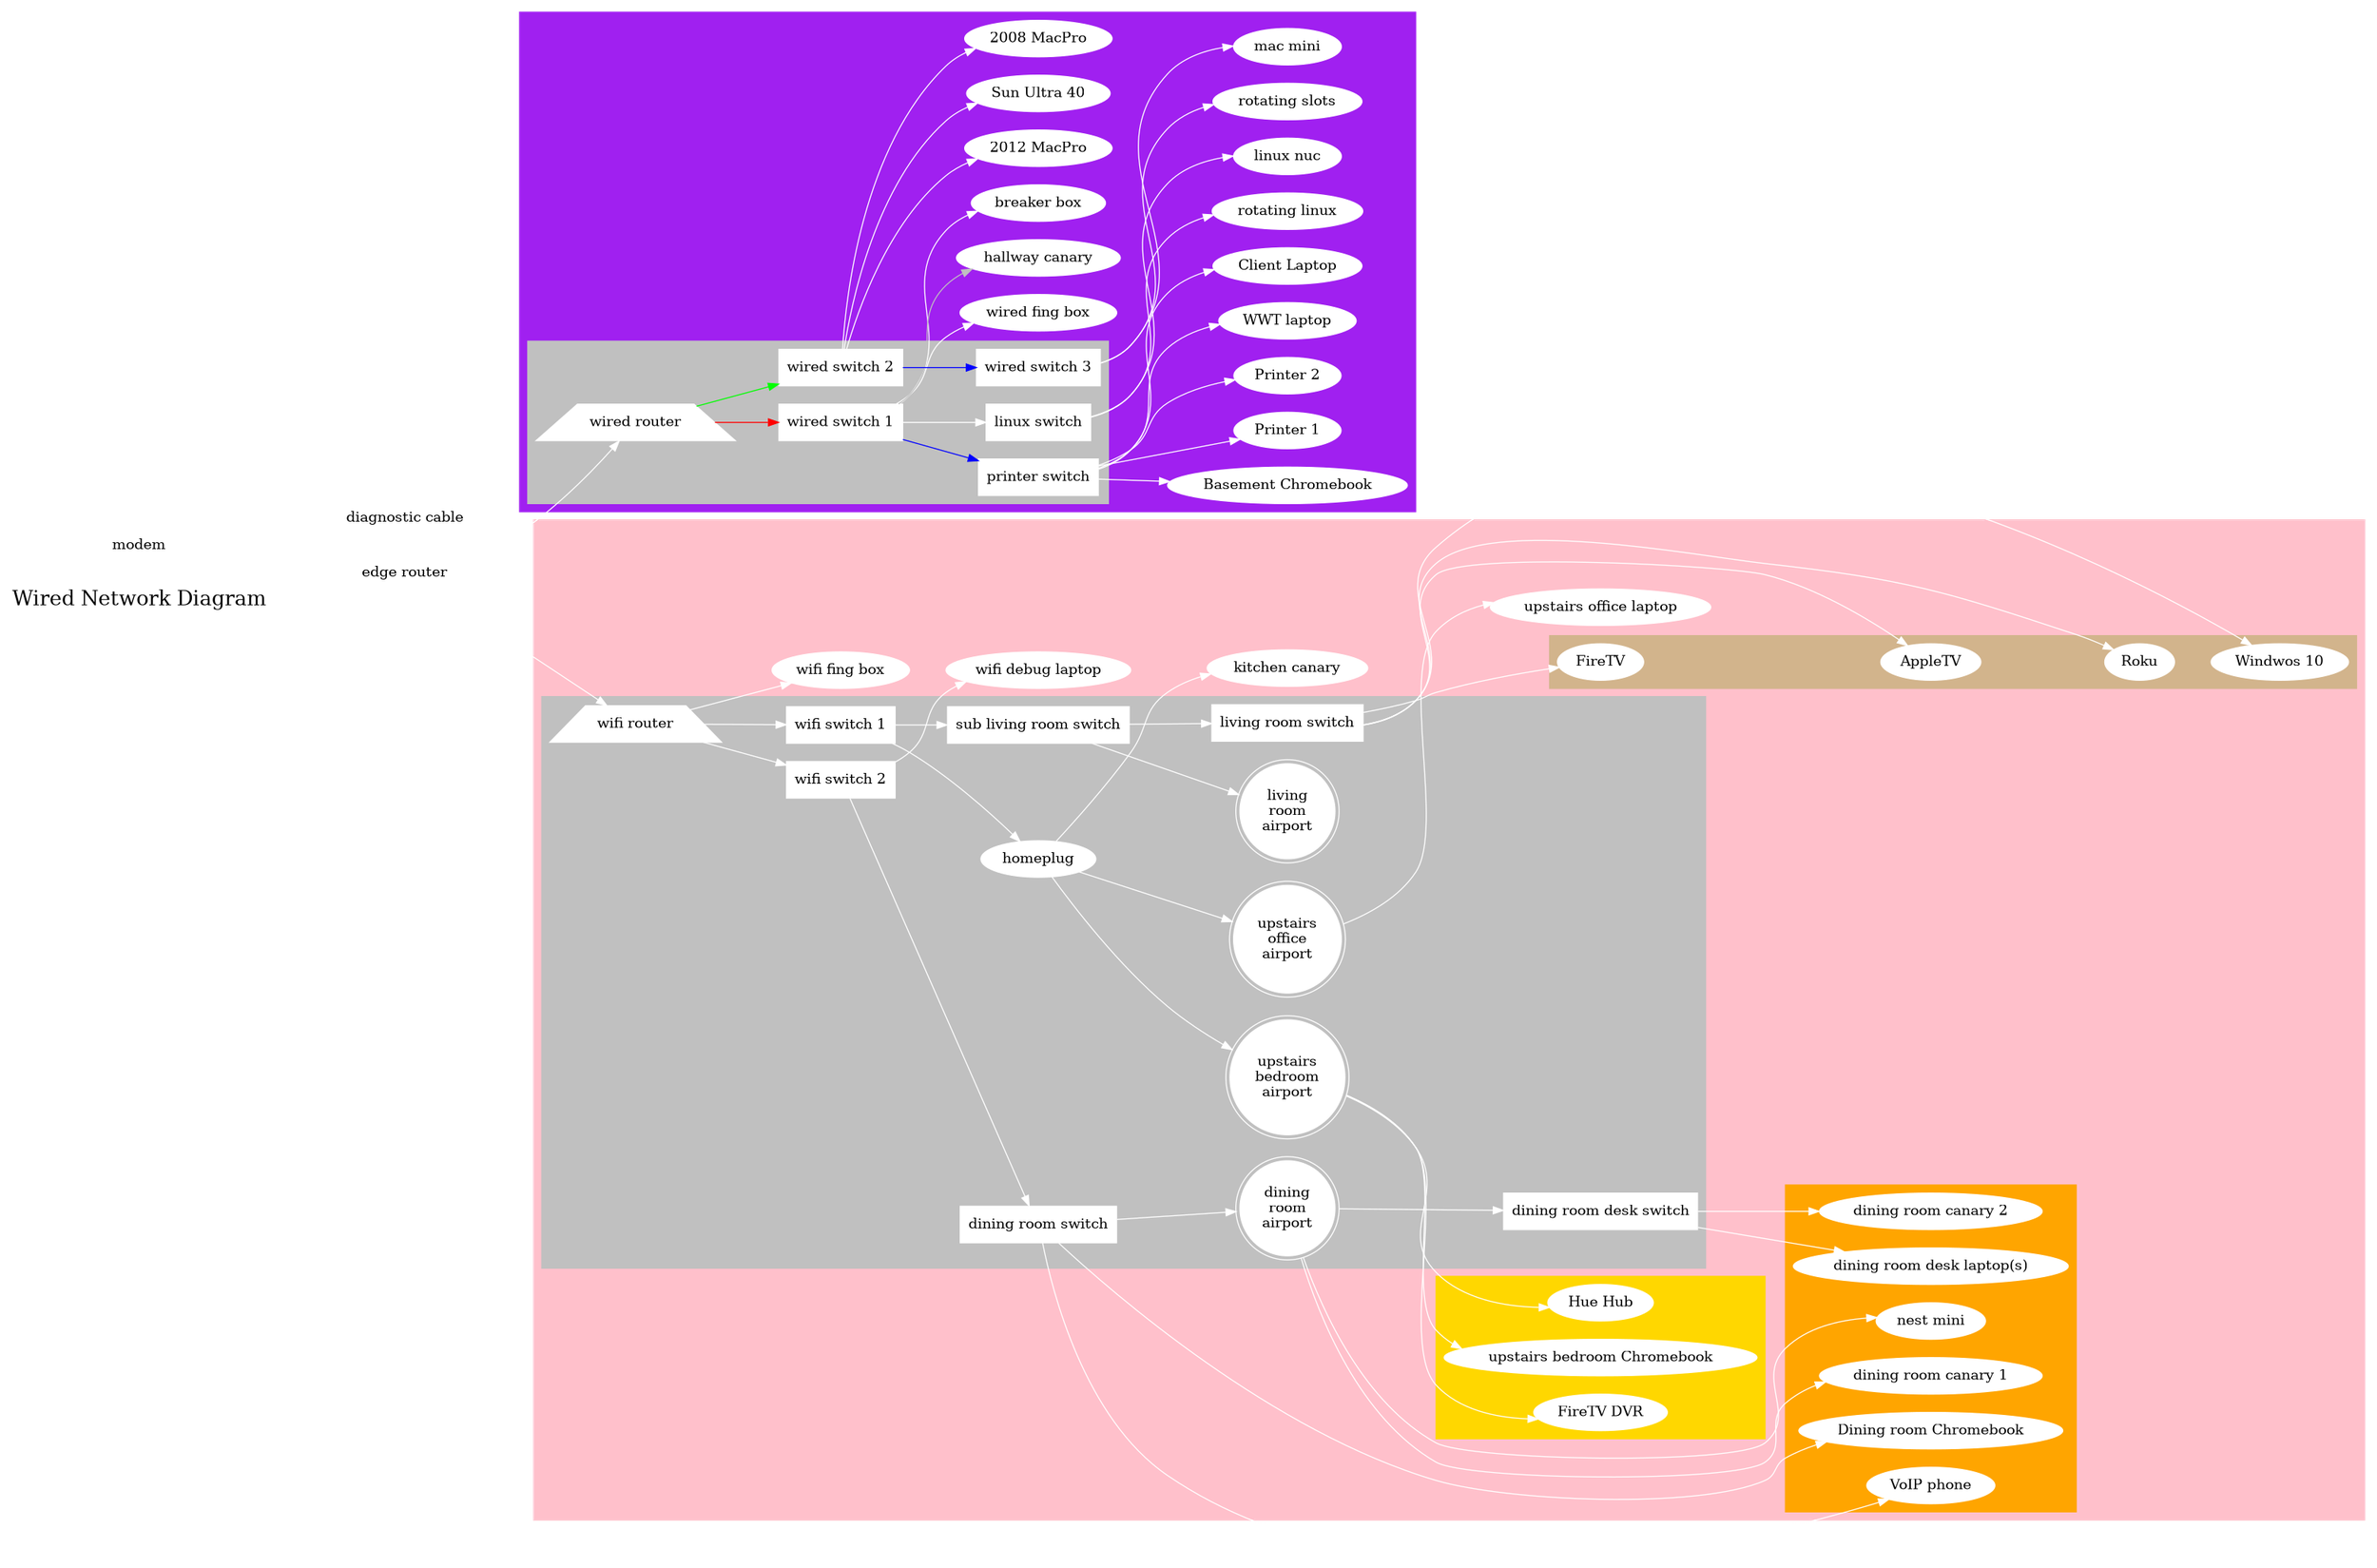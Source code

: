 @startuml
digraph G {
     
  bgcolor="transparent"
  node[style=filled color=white]
  edge[color=white]
     
     

rankdir=LR

"Wired Network Diagram" [shape=none fontsize=20]

modem -> { "diagnostic cable" , "edge router" }
"edge router" -> { "wired router", "wifi router"}

"edge router" [shape=trapezium]

subgraph cluster_wired {
style=filled
color=purple

subgraph cluster_wired_infrastructure {
style=filled
color=gray
"wired router" [shape=trapezium]
"wired switch 1" [shape=box]
"wired switch 2" [shape=box]
"wired switch 3" [shape=box]
"printer switch" [shape=box]
"linux switch" [shape=box]
"wired router" -> "wired switch 1" [color=red]
"wired router" -> "wired switch 2" [color=green]
"wired switch 2" -> "wired switch 3" [color=blue]
}

"wired switch 1" -> {"breaker box","wired fing box"}
"wired switch 1" -> "hallway canary" [color=gray]
"wired switch 1" -> "printer switch" [color=blue]
"wired switch 1" -> "linux switch" -> {"linux nuc", "rotating linux"}

"wired switch 2" -> {"2008 MacPro", "2012 MacPro", "Sun Ultra 40"}
"wired switch 3" -> {"mac mini", "rotating slots" }

"printer switch" -> {
 "WWT laptop", "Client Laptop", "Basement Chromebook",
  "Printer 1", "Printer 2"}
}

subgraph cluster_wifi {
style=filled
color=pink

subgraph cluster_wifi_infrastructure {
style=filled
color=gray
"wifi router" [shape=trapezium]
"wifi switch 1" [shape=box]
"wifi switch 2" [shape=box]
"dining room switch" [shape=box]
"dining room desk switch" [shape=box]
"living room switch" [shape=box]
"sub living room switch" [shape=box]
"living\nroom\nairport" [shape=doublecircle]
"dining\nroom\nairport" [shape=doublecircle]
"upstairs\nbedroom\nairport" [shape=doublecircle]
"upstairs\noffice\nairport" [shape=doublecircle]
"wifi switch 1" -> homeplug -> {"upstairs\noffice\nairport" , "upstairs\nbedroom\nairport"}
"wifi switch 1" -> "sub living room switch"
}
homeplug -> "kitchen canary"

"wifi router" -> { "wifi fing box",  "wifi switch 1", "wifi switch 2"}
"wifi switch 2" -> {"wifi debug laptop" ,"dining room switch"}

subgraph cluster_dining_room {
  color = orange
  "dining room switch" -> {"Dining room Chromebook","VoIP phone","dining\nroom\nairport"}
  "dining\nroom\nairport" -> {"dining room canary 1","nest mini","dining room desk switch"}
  "dining room desk switch" -> {"dining room canary 2","dining room desk laptop(s)"}
}

"sub living room switch" -> {"living\nroom\nairport" , "living room switch"}
"living room switch" -> {FireTV, AppleTV, Roku, "Windwos 10"}

"upstairs\noffice\nairport" -> "upstairs office laptop" [weight=0]

subgraph cluster_upstairs_office {
  color=black
}


subgraph cluster_upstairs_bedroom {
  color = gold
  "upstairs\nbedroom\nairport" -> {
    "upstairs bedroom Chromebook", "FireTV DVR", "Hue Hub"
  }
}

subgraph cluster_livingroom {
style=filled
color=tan
  FireTV -> AppleTV -> Roku -> "Windwos 10" [style=invis]
}

}

}

@enduml
